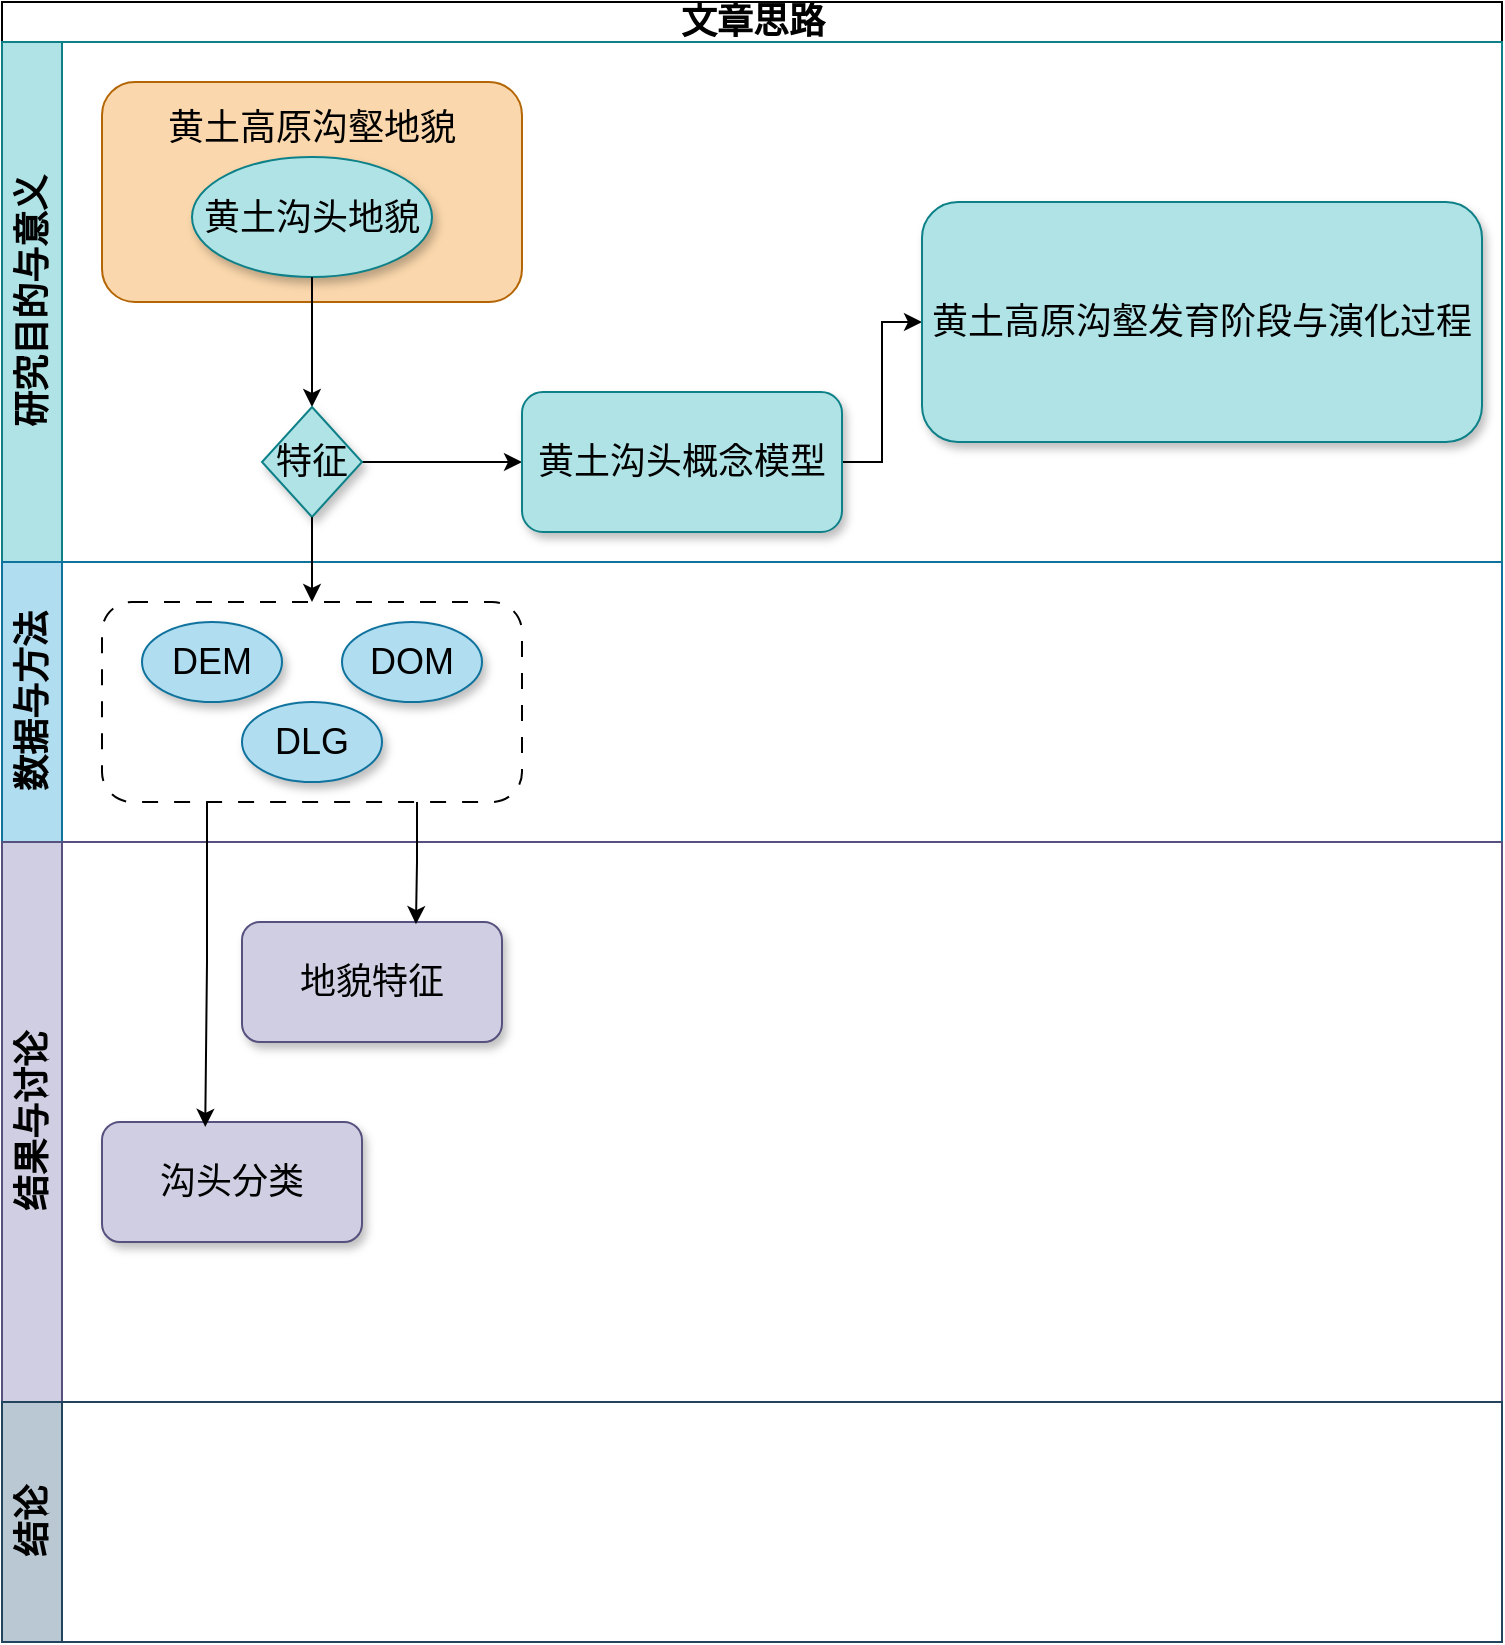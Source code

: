 <mxfile version="24.4.13" type="github">
  <diagram id="prtHgNgQTEPvFCAcTncT" name="Page-1">
    <mxGraphModel dx="908" dy="591" grid="1" gridSize="10" guides="1" tooltips="1" connect="1" arrows="1" fold="1" page="1" pageScale="1" pageWidth="827" pageHeight="1169" math="0" shadow="0">
      <root>
        <mxCell id="0" />
        <mxCell id="1" parent="0" />
        <mxCell id="dNxyNK7c78bLwvsdeMH5-19" value="文章思路" style="swimlane;html=1;childLayout=stackLayout;resizeParent=1;resizeParentMax=0;horizontal=1;startSize=20;horizontalStack=0;swimlaneFillColor=default;direction=east;align=center;flipH=0;flipV=0;labelPosition=center;verticalLabelPosition=middle;verticalAlign=middle;fontSize=18;" parent="1" vertex="1">
          <mxGeometry x="40" y="20" width="750" height="820" as="geometry" />
        </mxCell>
        <mxCell id="dNxyNK7c78bLwvsdeMH5-20" value="研究目的与意义" style="swimlane;html=1;startSize=30;horizontal=0;fontSize=18;fillColor=#b0e3e6;strokeColor=#0e8088;" parent="dNxyNK7c78bLwvsdeMH5-19" vertex="1">
          <mxGeometry y="20" width="750" height="260" as="geometry" />
        </mxCell>
        <mxCell id="yjcvg-GpPopAoEvQ3IlU-27" value="" style="rounded=1;whiteSpace=wrap;html=1;strokeColor=#b46504;align=center;verticalAlign=middle;swimlaneFillColor=default;fontFamily=Helvetica;fontSize=18;fontStyle=1;fillColor=#fad7ac;" vertex="1" parent="dNxyNK7c78bLwvsdeMH5-20">
          <mxGeometry x="50" y="20" width="210" height="110" as="geometry" />
        </mxCell>
        <mxCell id="yjcvg-GpPopAoEvQ3IlU-25" value="&lt;span style=&quot;font-weight: normal; font-size: 18px;&quot;&gt;黄土沟头地貌&lt;/span&gt;" style="ellipse;whiteSpace=wrap;html=1;strokeColor=#0e8088;align=center;verticalAlign=middle;swimlaneFillColor=default;fontFamily=Helvetica;fontSize=18;fontStyle=1;fillColor=#b0e3e6;shadow=1;" vertex="1" parent="dNxyNK7c78bLwvsdeMH5-20">
          <mxGeometry x="95" y="57.5" width="120" height="60" as="geometry" />
        </mxCell>
        <mxCell id="yjcvg-GpPopAoEvQ3IlU-28" value="&lt;span style=&quot;font-weight: normal; font-size: 18px;&quot;&gt;黄土高原沟壑地貌&lt;/span&gt;" style="text;html=1;align=center;verticalAlign=middle;whiteSpace=wrap;rounded=0;fontFamily=Helvetica;fontSize=18;fontColor=default;fontStyle=1;" vertex="1" parent="dNxyNK7c78bLwvsdeMH5-20">
          <mxGeometry x="80" y="27.5" width="150" height="30" as="geometry" />
        </mxCell>
        <mxCell id="yjcvg-GpPopAoEvQ3IlU-24" value="" style="endArrow=classic;html=1;rounded=0;fontFamily=Helvetica;fontSize=18;fontColor=default;fontStyle=1;exitX=0.5;exitY=1;exitDx=0;exitDy=0;entryX=0.5;entryY=0;entryDx=0;entryDy=0;" edge="1" parent="dNxyNK7c78bLwvsdeMH5-20" source="yjcvg-GpPopAoEvQ3IlU-25" target="yjcvg-GpPopAoEvQ3IlU-29">
          <mxGeometry width="50" height="50" relative="1" as="geometry">
            <mxPoint x="280" y="100" as="sourcePoint" />
            <mxPoint x="320" y="85" as="targetPoint" />
          </mxGeometry>
        </mxCell>
        <mxCell id="yjcvg-GpPopAoEvQ3IlU-31" value="" style="edgeStyle=orthogonalEdgeStyle;rounded=0;orthogonalLoop=1;jettySize=auto;html=1;fontFamily=Helvetica;fontSize=18;fontColor=default;fontStyle=1;" edge="1" parent="dNxyNK7c78bLwvsdeMH5-20" source="yjcvg-GpPopAoEvQ3IlU-29" target="yjcvg-GpPopAoEvQ3IlU-30">
          <mxGeometry relative="1" as="geometry" />
        </mxCell>
        <mxCell id="yjcvg-GpPopAoEvQ3IlU-29" value="&lt;span style=&quot;font-weight: normal; font-size: 18px;&quot;&gt;特征&lt;/span&gt;" style="rhombus;whiteSpace=wrap;html=1;strokeColor=#0e8088;align=center;verticalAlign=middle;swimlaneFillColor=default;fontFamily=Helvetica;fontSize=18;fontStyle=1;fillColor=#b0e3e6;shadow=1;rounded=0;" vertex="1" parent="dNxyNK7c78bLwvsdeMH5-20">
          <mxGeometry x="130" y="182.5" width="50" height="55" as="geometry" />
        </mxCell>
        <mxCell id="yjcvg-GpPopAoEvQ3IlU-34" value="" style="edgeStyle=orthogonalEdgeStyle;rounded=0;orthogonalLoop=1;jettySize=auto;html=1;fontFamily=Helvetica;fontSize=18;fontColor=default;fontStyle=1;" edge="1" parent="dNxyNK7c78bLwvsdeMH5-20" source="yjcvg-GpPopAoEvQ3IlU-30" target="yjcvg-GpPopAoEvQ3IlU-33">
          <mxGeometry relative="1" as="geometry" />
        </mxCell>
        <mxCell id="yjcvg-GpPopAoEvQ3IlU-30" value="&lt;span style=&quot;font-weight: 400; font-size: 18px;&quot;&gt;黄土沟头概念模型&lt;/span&gt;" style="whiteSpace=wrap;html=1;swimlaneFillColor=default;fontStyle=1;rounded=1;fontSize=18;fillColor=#b0e3e6;strokeColor=#0e8088;shadow=1;" vertex="1" parent="dNxyNK7c78bLwvsdeMH5-20">
          <mxGeometry x="260" y="175" width="160" height="70" as="geometry" />
        </mxCell>
        <mxCell id="yjcvg-GpPopAoEvQ3IlU-33" value="&lt;span style=&quot;font-weight: normal; font-size: 18px;&quot;&gt;黄土高原沟壑发育阶段与演化过程&lt;/span&gt;" style="whiteSpace=wrap;html=1;fontSize=18;swimlaneFillColor=default;fontStyle=1;rounded=1;shadow=1;fillColor=#b0e3e6;strokeColor=#0e8088;" vertex="1" parent="dNxyNK7c78bLwvsdeMH5-20">
          <mxGeometry x="460" y="80" width="280" height="120" as="geometry" />
        </mxCell>
        <mxCell id="yjcvg-GpPopAoEvQ3IlU-12" value="数据与方法" style="swimlane;html=1;startSize=30;horizontal=0;fontSize=18;fillColor=#b1ddf0;strokeColor=#10739e;" vertex="1" parent="dNxyNK7c78bLwvsdeMH5-19">
          <mxGeometry y="280" width="750" height="140" as="geometry" />
        </mxCell>
        <mxCell id="yjcvg-GpPopAoEvQ3IlU-37" value="" style="rounded=1;whiteSpace=wrap;html=1;strokeColor=default;align=center;verticalAlign=middle;swimlaneFillColor=default;fontFamily=Helvetica;fontSize=18;fontColor=default;fontStyle=1;fillColor=default;dashed=1;dashPattern=8 8;" vertex="1" parent="yjcvg-GpPopAoEvQ3IlU-12">
          <mxGeometry x="50" y="20" width="210" height="100" as="geometry" />
        </mxCell>
        <mxCell id="yjcvg-GpPopAoEvQ3IlU-40" value="&lt;font style=&quot;font-size: 18px; font-weight: normal;&quot;&gt;DEM&lt;/font&gt;" style="ellipse;whiteSpace=wrap;html=1;strokeColor=#10739e;align=center;verticalAlign=middle;swimlaneFillColor=default;fontFamily=Helvetica;fontSize=18;fontStyle=1;fillColor=#b1ddf0;shadow=1;" vertex="1" parent="yjcvg-GpPopAoEvQ3IlU-12">
          <mxGeometry x="70" y="30" width="70" height="40" as="geometry" />
        </mxCell>
        <mxCell id="yjcvg-GpPopAoEvQ3IlU-41" value="&lt;font style=&quot;font-size: 18px; font-weight: normal;&quot;&gt;DOM&lt;/font&gt;" style="ellipse;whiteSpace=wrap;html=1;strokeColor=#10739e;align=center;verticalAlign=middle;swimlaneFillColor=default;fontFamily=Helvetica;fontSize=18;fontStyle=1;fillColor=#b1ddf0;shadow=1;" vertex="1" parent="yjcvg-GpPopAoEvQ3IlU-12">
          <mxGeometry x="170" y="30" width="70" height="40" as="geometry" />
        </mxCell>
        <mxCell id="yjcvg-GpPopAoEvQ3IlU-42" value="&lt;font style=&quot;font-size: 18px; font-weight: normal;&quot;&gt;DLG&lt;/font&gt;" style="ellipse;whiteSpace=wrap;html=1;strokeColor=#10739e;align=center;verticalAlign=middle;swimlaneFillColor=default;fontFamily=Helvetica;fontSize=18;fontStyle=1;fillColor=#b1ddf0;shadow=1;" vertex="1" parent="yjcvg-GpPopAoEvQ3IlU-12">
          <mxGeometry x="120" y="70" width="70" height="40" as="geometry" />
        </mxCell>
        <mxCell id="dNxyNK7c78bLwvsdeMH5-21" value="结果与讨论" style="swimlane;html=1;startSize=30;horizontal=0;direction=east;fontSize=18;fillColor=#d0cee2;strokeColor=#56517e;" parent="dNxyNK7c78bLwvsdeMH5-19" vertex="1">
          <mxGeometry y="420" width="750" height="280" as="geometry">
            <mxRectangle x="20" y="240" width="430" height="30" as="alternateBounds" />
          </mxGeometry>
        </mxCell>
        <mxCell id="yjcvg-GpPopAoEvQ3IlU-52" value="&lt;span style=&quot;font-weight: normal;&quot;&gt;沟头分类&lt;/span&gt;" style="rounded=1;whiteSpace=wrap;html=1;strokeColor=#56517e;align=center;verticalAlign=middle;swimlaneFillColor=default;fontFamily=Helvetica;fontSize=18;fontStyle=1;fillColor=#d0cee2;shadow=1;" vertex="1" parent="dNxyNK7c78bLwvsdeMH5-21">
          <mxGeometry x="50" y="140" width="130" height="60" as="geometry" />
        </mxCell>
        <mxCell id="yjcvg-GpPopAoEvQ3IlU-43" value="&lt;span style=&quot;font-weight: normal;&quot;&gt;地貌特征&lt;/span&gt;" style="rounded=1;whiteSpace=wrap;html=1;strokeColor=#56517e;align=center;verticalAlign=middle;swimlaneFillColor=default;fontFamily=Helvetica;fontSize=18;fontStyle=1;fillColor=#d0cee2;shadow=1;" vertex="1" parent="dNxyNK7c78bLwvsdeMH5-21">
          <mxGeometry x="120" y="40" width="130" height="60" as="geometry" />
        </mxCell>
        <mxCell id="dNxyNK7c78bLwvsdeMH5-22" value="结论" style="swimlane;html=1;startSize=30;horizontal=0;fontSize=18;fillColor=#bac8d3;strokeColor=#23445d;" parent="dNxyNK7c78bLwvsdeMH5-19" vertex="1">
          <mxGeometry y="700" width="750" height="120" as="geometry" />
        </mxCell>
        <mxCell id="yjcvg-GpPopAoEvQ3IlU-36" style="edgeStyle=orthogonalEdgeStyle;rounded=0;orthogonalLoop=1;jettySize=auto;html=1;exitX=0.5;exitY=1;exitDx=0;exitDy=0;fontFamily=Helvetica;fontSize=18;fontColor=default;fontStyle=1;entryX=0.5;entryY=0;entryDx=0;entryDy=0;" edge="1" parent="dNxyNK7c78bLwvsdeMH5-19" source="yjcvg-GpPopAoEvQ3IlU-29" target="yjcvg-GpPopAoEvQ3IlU-37">
          <mxGeometry relative="1" as="geometry">
            <mxPoint x="155" y="303" as="targetPoint" />
          </mxGeometry>
        </mxCell>
        <mxCell id="yjcvg-GpPopAoEvQ3IlU-53" style="edgeStyle=orthogonalEdgeStyle;rounded=0;orthogonalLoop=1;jettySize=auto;html=1;exitX=0.25;exitY=1;exitDx=0;exitDy=0;entryX=0.397;entryY=0.041;entryDx=0;entryDy=0;entryPerimeter=0;fontFamily=Helvetica;fontSize=12;fontColor=default;fontStyle=1;" edge="1" parent="dNxyNK7c78bLwvsdeMH5-19" source="yjcvg-GpPopAoEvQ3IlU-37" target="yjcvg-GpPopAoEvQ3IlU-52">
          <mxGeometry relative="1" as="geometry" />
        </mxCell>
        <mxCell id="yjcvg-GpPopAoEvQ3IlU-51" style="edgeStyle=orthogonalEdgeStyle;rounded=0;orthogonalLoop=1;jettySize=auto;html=1;exitX=0.75;exitY=1;exitDx=0;exitDy=0;entryX=0.669;entryY=0.018;entryDx=0;entryDy=0;entryPerimeter=0;fontFamily=Helvetica;fontSize=12;fontColor=default;fontStyle=1;" edge="1" parent="dNxyNK7c78bLwvsdeMH5-19" source="yjcvg-GpPopAoEvQ3IlU-37" target="yjcvg-GpPopAoEvQ3IlU-43">
          <mxGeometry relative="1" as="geometry" />
        </mxCell>
      </root>
    </mxGraphModel>
  </diagram>
</mxfile>

